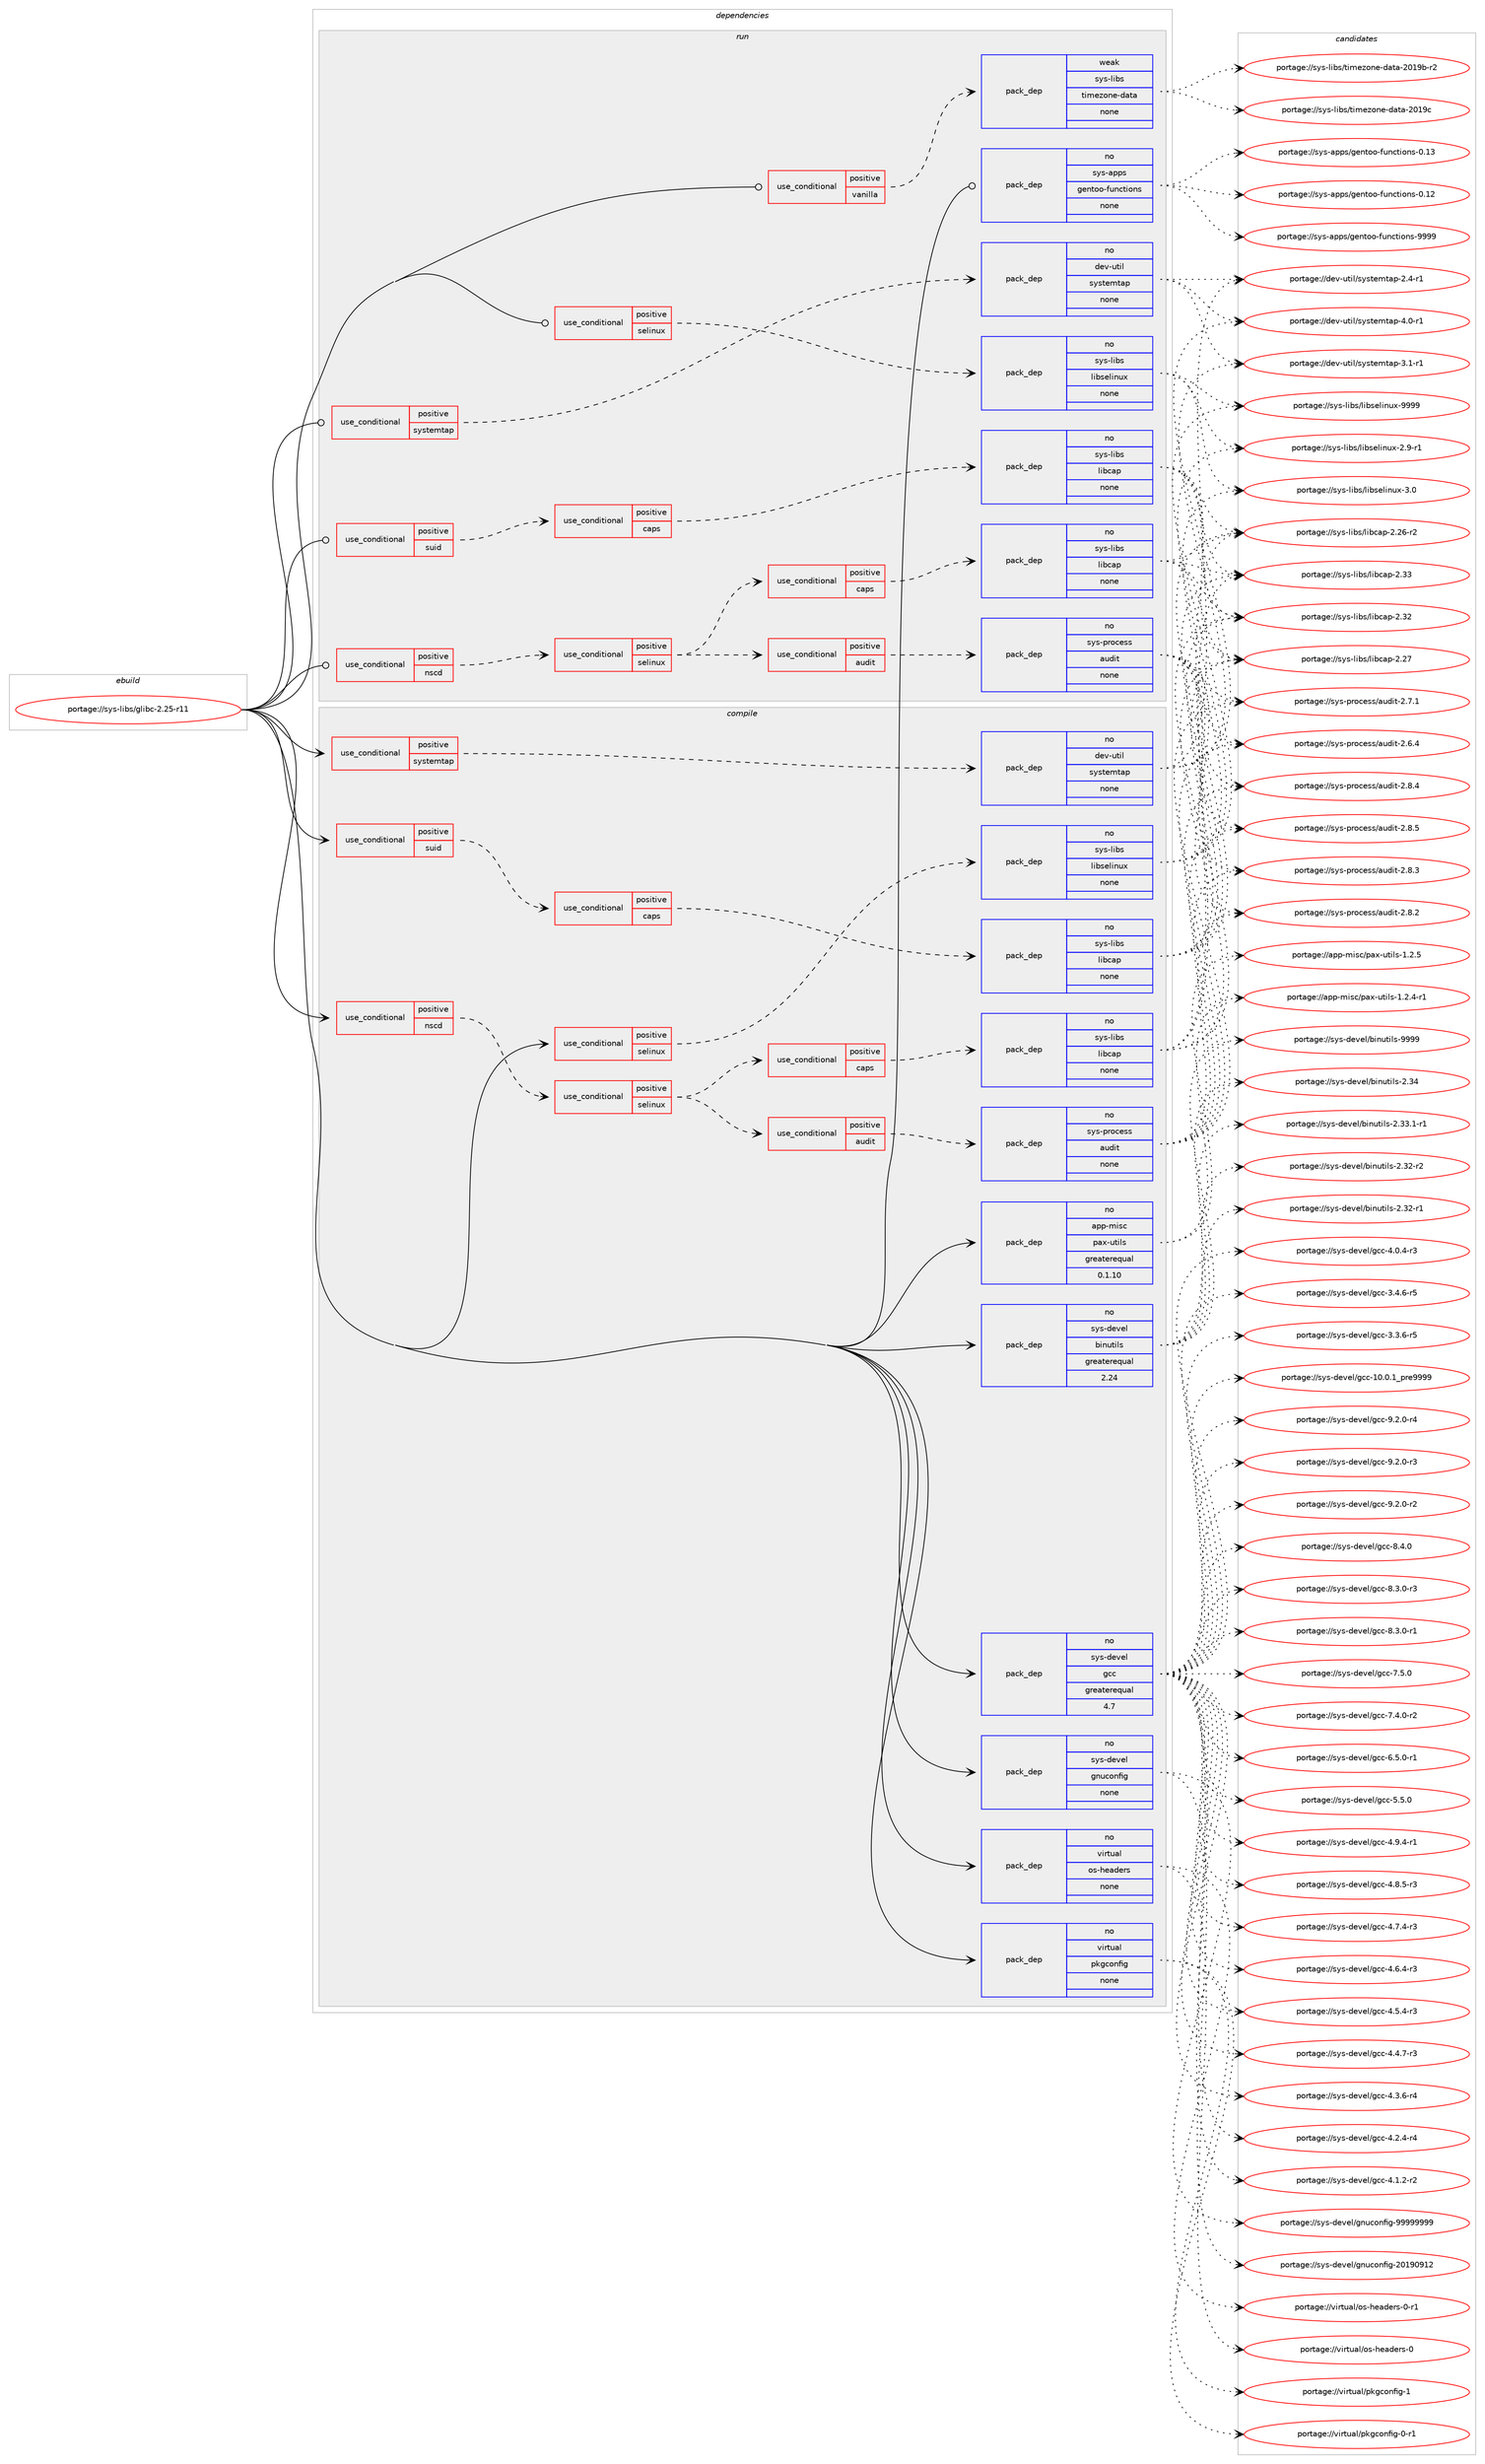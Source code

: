 digraph prolog {

# *************
# Graph options
# *************

newrank=true;
concentrate=true;
compound=true;
graph [rankdir=LR,fontname=Helvetica,fontsize=10,ranksep=1.5];#, ranksep=2.5, nodesep=0.2];
edge  [arrowhead=vee];
node  [fontname=Helvetica,fontsize=10];

# **********
# The ebuild
# **********

subgraph cluster_leftcol {
color=gray;
rank=same;
label=<<i>ebuild</i>>;
id [label="portage://sys-libs/glibc-2.25-r11", color=red, width=4, href="../sys-libs/glibc-2.25-r11.svg"];
}

# ****************
# The dependencies
# ****************

subgraph cluster_midcol {
color=gray;
label=<<i>dependencies</i>>;
subgraph cluster_compile {
fillcolor="#eeeeee";
style=filled;
label=<<i>compile</i>>;
subgraph cond3489 {
dependency22843 [label=<<TABLE BORDER="0" CELLBORDER="1" CELLSPACING="0" CELLPADDING="4"><TR><TD ROWSPAN="3" CELLPADDING="10">use_conditional</TD></TR><TR><TD>positive</TD></TR><TR><TD>nscd</TD></TR></TABLE>>, shape=none, color=red];
subgraph cond3490 {
dependency22844 [label=<<TABLE BORDER="0" CELLBORDER="1" CELLSPACING="0" CELLPADDING="4"><TR><TD ROWSPAN="3" CELLPADDING="10">use_conditional</TD></TR><TR><TD>positive</TD></TR><TR><TD>selinux</TD></TR></TABLE>>, shape=none, color=red];
subgraph cond3491 {
dependency22845 [label=<<TABLE BORDER="0" CELLBORDER="1" CELLSPACING="0" CELLPADDING="4"><TR><TD ROWSPAN="3" CELLPADDING="10">use_conditional</TD></TR><TR><TD>positive</TD></TR><TR><TD>audit</TD></TR></TABLE>>, shape=none, color=red];
subgraph pack18744 {
dependency22846 [label=<<TABLE BORDER="0" CELLBORDER="1" CELLSPACING="0" CELLPADDING="4" WIDTH="220"><TR><TD ROWSPAN="6" CELLPADDING="30">pack_dep</TD></TR><TR><TD WIDTH="110">no</TD></TR><TR><TD>sys-process</TD></TR><TR><TD>audit</TD></TR><TR><TD>none</TD></TR><TR><TD></TD></TR></TABLE>>, shape=none, color=blue];
}
dependency22845:e -> dependency22846:w [weight=20,style="dashed",arrowhead="vee"];
}
dependency22844:e -> dependency22845:w [weight=20,style="dashed",arrowhead="vee"];
subgraph cond3492 {
dependency22847 [label=<<TABLE BORDER="0" CELLBORDER="1" CELLSPACING="0" CELLPADDING="4"><TR><TD ROWSPAN="3" CELLPADDING="10">use_conditional</TD></TR><TR><TD>positive</TD></TR><TR><TD>caps</TD></TR></TABLE>>, shape=none, color=red];
subgraph pack18745 {
dependency22848 [label=<<TABLE BORDER="0" CELLBORDER="1" CELLSPACING="0" CELLPADDING="4" WIDTH="220"><TR><TD ROWSPAN="6" CELLPADDING="30">pack_dep</TD></TR><TR><TD WIDTH="110">no</TD></TR><TR><TD>sys-libs</TD></TR><TR><TD>libcap</TD></TR><TR><TD>none</TD></TR><TR><TD></TD></TR></TABLE>>, shape=none, color=blue];
}
dependency22847:e -> dependency22848:w [weight=20,style="dashed",arrowhead="vee"];
}
dependency22844:e -> dependency22847:w [weight=20,style="dashed",arrowhead="vee"];
}
dependency22843:e -> dependency22844:w [weight=20,style="dashed",arrowhead="vee"];
}
id:e -> dependency22843:w [weight=20,style="solid",arrowhead="vee"];
subgraph cond3493 {
dependency22849 [label=<<TABLE BORDER="0" CELLBORDER="1" CELLSPACING="0" CELLPADDING="4"><TR><TD ROWSPAN="3" CELLPADDING="10">use_conditional</TD></TR><TR><TD>positive</TD></TR><TR><TD>selinux</TD></TR></TABLE>>, shape=none, color=red];
subgraph pack18746 {
dependency22850 [label=<<TABLE BORDER="0" CELLBORDER="1" CELLSPACING="0" CELLPADDING="4" WIDTH="220"><TR><TD ROWSPAN="6" CELLPADDING="30">pack_dep</TD></TR><TR><TD WIDTH="110">no</TD></TR><TR><TD>sys-libs</TD></TR><TR><TD>libselinux</TD></TR><TR><TD>none</TD></TR><TR><TD></TD></TR></TABLE>>, shape=none, color=blue];
}
dependency22849:e -> dependency22850:w [weight=20,style="dashed",arrowhead="vee"];
}
id:e -> dependency22849:w [weight=20,style="solid",arrowhead="vee"];
subgraph cond3494 {
dependency22851 [label=<<TABLE BORDER="0" CELLBORDER="1" CELLSPACING="0" CELLPADDING="4"><TR><TD ROWSPAN="3" CELLPADDING="10">use_conditional</TD></TR><TR><TD>positive</TD></TR><TR><TD>suid</TD></TR></TABLE>>, shape=none, color=red];
subgraph cond3495 {
dependency22852 [label=<<TABLE BORDER="0" CELLBORDER="1" CELLSPACING="0" CELLPADDING="4"><TR><TD ROWSPAN="3" CELLPADDING="10">use_conditional</TD></TR><TR><TD>positive</TD></TR><TR><TD>caps</TD></TR></TABLE>>, shape=none, color=red];
subgraph pack18747 {
dependency22853 [label=<<TABLE BORDER="0" CELLBORDER="1" CELLSPACING="0" CELLPADDING="4" WIDTH="220"><TR><TD ROWSPAN="6" CELLPADDING="30">pack_dep</TD></TR><TR><TD WIDTH="110">no</TD></TR><TR><TD>sys-libs</TD></TR><TR><TD>libcap</TD></TR><TR><TD>none</TD></TR><TR><TD></TD></TR></TABLE>>, shape=none, color=blue];
}
dependency22852:e -> dependency22853:w [weight=20,style="dashed",arrowhead="vee"];
}
dependency22851:e -> dependency22852:w [weight=20,style="dashed",arrowhead="vee"];
}
id:e -> dependency22851:w [weight=20,style="solid",arrowhead="vee"];
subgraph cond3496 {
dependency22854 [label=<<TABLE BORDER="0" CELLBORDER="1" CELLSPACING="0" CELLPADDING="4"><TR><TD ROWSPAN="3" CELLPADDING="10">use_conditional</TD></TR><TR><TD>positive</TD></TR><TR><TD>systemtap</TD></TR></TABLE>>, shape=none, color=red];
subgraph pack18748 {
dependency22855 [label=<<TABLE BORDER="0" CELLBORDER="1" CELLSPACING="0" CELLPADDING="4" WIDTH="220"><TR><TD ROWSPAN="6" CELLPADDING="30">pack_dep</TD></TR><TR><TD WIDTH="110">no</TD></TR><TR><TD>dev-util</TD></TR><TR><TD>systemtap</TD></TR><TR><TD>none</TD></TR><TR><TD></TD></TR></TABLE>>, shape=none, color=blue];
}
dependency22854:e -> dependency22855:w [weight=20,style="dashed",arrowhead="vee"];
}
id:e -> dependency22854:w [weight=20,style="solid",arrowhead="vee"];
subgraph pack18749 {
dependency22856 [label=<<TABLE BORDER="0" CELLBORDER="1" CELLSPACING="0" CELLPADDING="4" WIDTH="220"><TR><TD ROWSPAN="6" CELLPADDING="30">pack_dep</TD></TR><TR><TD WIDTH="110">no</TD></TR><TR><TD>app-misc</TD></TR><TR><TD>pax-utils</TD></TR><TR><TD>greaterequal</TD></TR><TR><TD>0.1.10</TD></TR></TABLE>>, shape=none, color=blue];
}
id:e -> dependency22856:w [weight=20,style="solid",arrowhead="vee"];
subgraph pack18750 {
dependency22857 [label=<<TABLE BORDER="0" CELLBORDER="1" CELLSPACING="0" CELLPADDING="4" WIDTH="220"><TR><TD ROWSPAN="6" CELLPADDING="30">pack_dep</TD></TR><TR><TD WIDTH="110">no</TD></TR><TR><TD>sys-devel</TD></TR><TR><TD>binutils</TD></TR><TR><TD>greaterequal</TD></TR><TR><TD>2.24</TD></TR></TABLE>>, shape=none, color=blue];
}
id:e -> dependency22857:w [weight=20,style="solid",arrowhead="vee"];
subgraph pack18751 {
dependency22858 [label=<<TABLE BORDER="0" CELLBORDER="1" CELLSPACING="0" CELLPADDING="4" WIDTH="220"><TR><TD ROWSPAN="6" CELLPADDING="30">pack_dep</TD></TR><TR><TD WIDTH="110">no</TD></TR><TR><TD>sys-devel</TD></TR><TR><TD>gcc</TD></TR><TR><TD>greaterequal</TD></TR><TR><TD>4.7</TD></TR></TABLE>>, shape=none, color=blue];
}
id:e -> dependency22858:w [weight=20,style="solid",arrowhead="vee"];
subgraph pack18752 {
dependency22859 [label=<<TABLE BORDER="0" CELLBORDER="1" CELLSPACING="0" CELLPADDING="4" WIDTH="220"><TR><TD ROWSPAN="6" CELLPADDING="30">pack_dep</TD></TR><TR><TD WIDTH="110">no</TD></TR><TR><TD>sys-devel</TD></TR><TR><TD>gnuconfig</TD></TR><TR><TD>none</TD></TR><TR><TD></TD></TR></TABLE>>, shape=none, color=blue];
}
id:e -> dependency22859:w [weight=20,style="solid",arrowhead="vee"];
subgraph pack18753 {
dependency22860 [label=<<TABLE BORDER="0" CELLBORDER="1" CELLSPACING="0" CELLPADDING="4" WIDTH="220"><TR><TD ROWSPAN="6" CELLPADDING="30">pack_dep</TD></TR><TR><TD WIDTH="110">no</TD></TR><TR><TD>virtual</TD></TR><TR><TD>os-headers</TD></TR><TR><TD>none</TD></TR><TR><TD></TD></TR></TABLE>>, shape=none, color=blue];
}
id:e -> dependency22860:w [weight=20,style="solid",arrowhead="vee"];
subgraph pack18754 {
dependency22861 [label=<<TABLE BORDER="0" CELLBORDER="1" CELLSPACING="0" CELLPADDING="4" WIDTH="220"><TR><TD ROWSPAN="6" CELLPADDING="30">pack_dep</TD></TR><TR><TD WIDTH="110">no</TD></TR><TR><TD>virtual</TD></TR><TR><TD>pkgconfig</TD></TR><TR><TD>none</TD></TR><TR><TD></TD></TR></TABLE>>, shape=none, color=blue];
}
id:e -> dependency22861:w [weight=20,style="solid",arrowhead="vee"];
}
subgraph cluster_compileandrun {
fillcolor="#eeeeee";
style=filled;
label=<<i>compile and run</i>>;
}
subgraph cluster_run {
fillcolor="#eeeeee";
style=filled;
label=<<i>run</i>>;
subgraph cond3497 {
dependency22862 [label=<<TABLE BORDER="0" CELLBORDER="1" CELLSPACING="0" CELLPADDING="4"><TR><TD ROWSPAN="3" CELLPADDING="10">use_conditional</TD></TR><TR><TD>positive</TD></TR><TR><TD>nscd</TD></TR></TABLE>>, shape=none, color=red];
subgraph cond3498 {
dependency22863 [label=<<TABLE BORDER="0" CELLBORDER="1" CELLSPACING="0" CELLPADDING="4"><TR><TD ROWSPAN="3" CELLPADDING="10">use_conditional</TD></TR><TR><TD>positive</TD></TR><TR><TD>selinux</TD></TR></TABLE>>, shape=none, color=red];
subgraph cond3499 {
dependency22864 [label=<<TABLE BORDER="0" CELLBORDER="1" CELLSPACING="0" CELLPADDING="4"><TR><TD ROWSPAN="3" CELLPADDING="10">use_conditional</TD></TR><TR><TD>positive</TD></TR><TR><TD>audit</TD></TR></TABLE>>, shape=none, color=red];
subgraph pack18755 {
dependency22865 [label=<<TABLE BORDER="0" CELLBORDER="1" CELLSPACING="0" CELLPADDING="4" WIDTH="220"><TR><TD ROWSPAN="6" CELLPADDING="30">pack_dep</TD></TR><TR><TD WIDTH="110">no</TD></TR><TR><TD>sys-process</TD></TR><TR><TD>audit</TD></TR><TR><TD>none</TD></TR><TR><TD></TD></TR></TABLE>>, shape=none, color=blue];
}
dependency22864:e -> dependency22865:w [weight=20,style="dashed",arrowhead="vee"];
}
dependency22863:e -> dependency22864:w [weight=20,style="dashed",arrowhead="vee"];
subgraph cond3500 {
dependency22866 [label=<<TABLE BORDER="0" CELLBORDER="1" CELLSPACING="0" CELLPADDING="4"><TR><TD ROWSPAN="3" CELLPADDING="10">use_conditional</TD></TR><TR><TD>positive</TD></TR><TR><TD>caps</TD></TR></TABLE>>, shape=none, color=red];
subgraph pack18756 {
dependency22867 [label=<<TABLE BORDER="0" CELLBORDER="1" CELLSPACING="0" CELLPADDING="4" WIDTH="220"><TR><TD ROWSPAN="6" CELLPADDING="30">pack_dep</TD></TR><TR><TD WIDTH="110">no</TD></TR><TR><TD>sys-libs</TD></TR><TR><TD>libcap</TD></TR><TR><TD>none</TD></TR><TR><TD></TD></TR></TABLE>>, shape=none, color=blue];
}
dependency22866:e -> dependency22867:w [weight=20,style="dashed",arrowhead="vee"];
}
dependency22863:e -> dependency22866:w [weight=20,style="dashed",arrowhead="vee"];
}
dependency22862:e -> dependency22863:w [weight=20,style="dashed",arrowhead="vee"];
}
id:e -> dependency22862:w [weight=20,style="solid",arrowhead="odot"];
subgraph cond3501 {
dependency22868 [label=<<TABLE BORDER="0" CELLBORDER="1" CELLSPACING="0" CELLPADDING="4"><TR><TD ROWSPAN="3" CELLPADDING="10">use_conditional</TD></TR><TR><TD>positive</TD></TR><TR><TD>selinux</TD></TR></TABLE>>, shape=none, color=red];
subgraph pack18757 {
dependency22869 [label=<<TABLE BORDER="0" CELLBORDER="1" CELLSPACING="0" CELLPADDING="4" WIDTH="220"><TR><TD ROWSPAN="6" CELLPADDING="30">pack_dep</TD></TR><TR><TD WIDTH="110">no</TD></TR><TR><TD>sys-libs</TD></TR><TR><TD>libselinux</TD></TR><TR><TD>none</TD></TR><TR><TD></TD></TR></TABLE>>, shape=none, color=blue];
}
dependency22868:e -> dependency22869:w [weight=20,style="dashed",arrowhead="vee"];
}
id:e -> dependency22868:w [weight=20,style="solid",arrowhead="odot"];
subgraph cond3502 {
dependency22870 [label=<<TABLE BORDER="0" CELLBORDER="1" CELLSPACING="0" CELLPADDING="4"><TR><TD ROWSPAN="3" CELLPADDING="10">use_conditional</TD></TR><TR><TD>positive</TD></TR><TR><TD>suid</TD></TR></TABLE>>, shape=none, color=red];
subgraph cond3503 {
dependency22871 [label=<<TABLE BORDER="0" CELLBORDER="1" CELLSPACING="0" CELLPADDING="4"><TR><TD ROWSPAN="3" CELLPADDING="10">use_conditional</TD></TR><TR><TD>positive</TD></TR><TR><TD>caps</TD></TR></TABLE>>, shape=none, color=red];
subgraph pack18758 {
dependency22872 [label=<<TABLE BORDER="0" CELLBORDER="1" CELLSPACING="0" CELLPADDING="4" WIDTH="220"><TR><TD ROWSPAN="6" CELLPADDING="30">pack_dep</TD></TR><TR><TD WIDTH="110">no</TD></TR><TR><TD>sys-libs</TD></TR><TR><TD>libcap</TD></TR><TR><TD>none</TD></TR><TR><TD></TD></TR></TABLE>>, shape=none, color=blue];
}
dependency22871:e -> dependency22872:w [weight=20,style="dashed",arrowhead="vee"];
}
dependency22870:e -> dependency22871:w [weight=20,style="dashed",arrowhead="vee"];
}
id:e -> dependency22870:w [weight=20,style="solid",arrowhead="odot"];
subgraph cond3504 {
dependency22873 [label=<<TABLE BORDER="0" CELLBORDER="1" CELLSPACING="0" CELLPADDING="4"><TR><TD ROWSPAN="3" CELLPADDING="10">use_conditional</TD></TR><TR><TD>positive</TD></TR><TR><TD>systemtap</TD></TR></TABLE>>, shape=none, color=red];
subgraph pack18759 {
dependency22874 [label=<<TABLE BORDER="0" CELLBORDER="1" CELLSPACING="0" CELLPADDING="4" WIDTH="220"><TR><TD ROWSPAN="6" CELLPADDING="30">pack_dep</TD></TR><TR><TD WIDTH="110">no</TD></TR><TR><TD>dev-util</TD></TR><TR><TD>systemtap</TD></TR><TR><TD>none</TD></TR><TR><TD></TD></TR></TABLE>>, shape=none, color=blue];
}
dependency22873:e -> dependency22874:w [weight=20,style="dashed",arrowhead="vee"];
}
id:e -> dependency22873:w [weight=20,style="solid",arrowhead="odot"];
subgraph cond3505 {
dependency22875 [label=<<TABLE BORDER="0" CELLBORDER="1" CELLSPACING="0" CELLPADDING="4"><TR><TD ROWSPAN="3" CELLPADDING="10">use_conditional</TD></TR><TR><TD>positive</TD></TR><TR><TD>vanilla</TD></TR></TABLE>>, shape=none, color=red];
subgraph pack18760 {
dependency22876 [label=<<TABLE BORDER="0" CELLBORDER="1" CELLSPACING="0" CELLPADDING="4" WIDTH="220"><TR><TD ROWSPAN="6" CELLPADDING="30">pack_dep</TD></TR><TR><TD WIDTH="110">weak</TD></TR><TR><TD>sys-libs</TD></TR><TR><TD>timezone-data</TD></TR><TR><TD>none</TD></TR><TR><TD></TD></TR></TABLE>>, shape=none, color=blue];
}
dependency22875:e -> dependency22876:w [weight=20,style="dashed",arrowhead="vee"];
}
id:e -> dependency22875:w [weight=20,style="solid",arrowhead="odot"];
subgraph pack18761 {
dependency22877 [label=<<TABLE BORDER="0" CELLBORDER="1" CELLSPACING="0" CELLPADDING="4" WIDTH="220"><TR><TD ROWSPAN="6" CELLPADDING="30">pack_dep</TD></TR><TR><TD WIDTH="110">no</TD></TR><TR><TD>sys-apps</TD></TR><TR><TD>gentoo-functions</TD></TR><TR><TD>none</TD></TR><TR><TD></TD></TR></TABLE>>, shape=none, color=blue];
}
id:e -> dependency22877:w [weight=20,style="solid",arrowhead="odot"];
}
}

# **************
# The candidates
# **************

subgraph cluster_choices {
rank=same;
color=gray;
label=<<i>candidates</i>>;

subgraph choice18744 {
color=black;
nodesep=1;
choice11512111545112114111991011151154797117100105116455046564653 [label="portage://sys-process/audit-2.8.5", color=red, width=4,href="../sys-process/audit-2.8.5.svg"];
choice11512111545112114111991011151154797117100105116455046564652 [label="portage://sys-process/audit-2.8.4", color=red, width=4,href="../sys-process/audit-2.8.4.svg"];
choice11512111545112114111991011151154797117100105116455046564651 [label="portage://sys-process/audit-2.8.3", color=red, width=4,href="../sys-process/audit-2.8.3.svg"];
choice11512111545112114111991011151154797117100105116455046564650 [label="portage://sys-process/audit-2.8.2", color=red, width=4,href="../sys-process/audit-2.8.2.svg"];
choice11512111545112114111991011151154797117100105116455046554649 [label="portage://sys-process/audit-2.7.1", color=red, width=4,href="../sys-process/audit-2.7.1.svg"];
choice11512111545112114111991011151154797117100105116455046544652 [label="portage://sys-process/audit-2.6.4", color=red, width=4,href="../sys-process/audit-2.6.4.svg"];
dependency22846:e -> choice11512111545112114111991011151154797117100105116455046564653:w [style=dotted,weight="100"];
dependency22846:e -> choice11512111545112114111991011151154797117100105116455046564652:w [style=dotted,weight="100"];
dependency22846:e -> choice11512111545112114111991011151154797117100105116455046564651:w [style=dotted,weight="100"];
dependency22846:e -> choice11512111545112114111991011151154797117100105116455046564650:w [style=dotted,weight="100"];
dependency22846:e -> choice11512111545112114111991011151154797117100105116455046554649:w [style=dotted,weight="100"];
dependency22846:e -> choice11512111545112114111991011151154797117100105116455046544652:w [style=dotted,weight="100"];
}
subgraph choice18745 {
color=black;
nodesep=1;
choice1151211154510810598115471081059899971124550465151 [label="portage://sys-libs/libcap-2.33", color=red, width=4,href="../sys-libs/libcap-2.33.svg"];
choice1151211154510810598115471081059899971124550465150 [label="portage://sys-libs/libcap-2.32", color=red, width=4,href="../sys-libs/libcap-2.32.svg"];
choice1151211154510810598115471081059899971124550465055 [label="portage://sys-libs/libcap-2.27", color=red, width=4,href="../sys-libs/libcap-2.27.svg"];
choice11512111545108105981154710810598999711245504650544511450 [label="portage://sys-libs/libcap-2.26-r2", color=red, width=4,href="../sys-libs/libcap-2.26-r2.svg"];
dependency22848:e -> choice1151211154510810598115471081059899971124550465151:w [style=dotted,weight="100"];
dependency22848:e -> choice1151211154510810598115471081059899971124550465150:w [style=dotted,weight="100"];
dependency22848:e -> choice1151211154510810598115471081059899971124550465055:w [style=dotted,weight="100"];
dependency22848:e -> choice11512111545108105981154710810598999711245504650544511450:w [style=dotted,weight="100"];
}
subgraph choice18746 {
color=black;
nodesep=1;
choice115121115451081059811547108105981151011081051101171204557575757 [label="portage://sys-libs/libselinux-9999", color=red, width=4,href="../sys-libs/libselinux-9999.svg"];
choice1151211154510810598115471081059811510110810511011712045514648 [label="portage://sys-libs/libselinux-3.0", color=red, width=4,href="../sys-libs/libselinux-3.0.svg"];
choice11512111545108105981154710810598115101108105110117120455046574511449 [label="portage://sys-libs/libselinux-2.9-r1", color=red, width=4,href="../sys-libs/libselinux-2.9-r1.svg"];
dependency22850:e -> choice115121115451081059811547108105981151011081051101171204557575757:w [style=dotted,weight="100"];
dependency22850:e -> choice1151211154510810598115471081059811510110810511011712045514648:w [style=dotted,weight="100"];
dependency22850:e -> choice11512111545108105981154710810598115101108105110117120455046574511449:w [style=dotted,weight="100"];
}
subgraph choice18747 {
color=black;
nodesep=1;
choice1151211154510810598115471081059899971124550465151 [label="portage://sys-libs/libcap-2.33", color=red, width=4,href="../sys-libs/libcap-2.33.svg"];
choice1151211154510810598115471081059899971124550465150 [label="portage://sys-libs/libcap-2.32", color=red, width=4,href="../sys-libs/libcap-2.32.svg"];
choice1151211154510810598115471081059899971124550465055 [label="portage://sys-libs/libcap-2.27", color=red, width=4,href="../sys-libs/libcap-2.27.svg"];
choice11512111545108105981154710810598999711245504650544511450 [label="portage://sys-libs/libcap-2.26-r2", color=red, width=4,href="../sys-libs/libcap-2.26-r2.svg"];
dependency22853:e -> choice1151211154510810598115471081059899971124550465151:w [style=dotted,weight="100"];
dependency22853:e -> choice1151211154510810598115471081059899971124550465150:w [style=dotted,weight="100"];
dependency22853:e -> choice1151211154510810598115471081059899971124550465055:w [style=dotted,weight="100"];
dependency22853:e -> choice11512111545108105981154710810598999711245504650544511450:w [style=dotted,weight="100"];
}
subgraph choice18748 {
color=black;
nodesep=1;
choice100101118451171161051084711512111511610110911697112455246484511449 [label="portage://dev-util/systemtap-4.0-r1", color=red, width=4,href="../dev-util/systemtap-4.0-r1.svg"];
choice100101118451171161051084711512111511610110911697112455146494511449 [label="portage://dev-util/systemtap-3.1-r1", color=red, width=4,href="../dev-util/systemtap-3.1-r1.svg"];
choice100101118451171161051084711512111511610110911697112455046524511449 [label="portage://dev-util/systemtap-2.4-r1", color=red, width=4,href="../dev-util/systemtap-2.4-r1.svg"];
dependency22855:e -> choice100101118451171161051084711512111511610110911697112455246484511449:w [style=dotted,weight="100"];
dependency22855:e -> choice100101118451171161051084711512111511610110911697112455146494511449:w [style=dotted,weight="100"];
dependency22855:e -> choice100101118451171161051084711512111511610110911697112455046524511449:w [style=dotted,weight="100"];
}
subgraph choice18749 {
color=black;
nodesep=1;
choice971121124510910511599471129712045117116105108115454946504653 [label="portage://app-misc/pax-utils-1.2.5", color=red, width=4,href="../app-misc/pax-utils-1.2.5.svg"];
choice9711211245109105115994711297120451171161051081154549465046524511449 [label="portage://app-misc/pax-utils-1.2.4-r1", color=red, width=4,href="../app-misc/pax-utils-1.2.4-r1.svg"];
dependency22856:e -> choice971121124510910511599471129712045117116105108115454946504653:w [style=dotted,weight="100"];
dependency22856:e -> choice9711211245109105115994711297120451171161051081154549465046524511449:w [style=dotted,weight="100"];
}
subgraph choice18750 {
color=black;
nodesep=1;
choice1151211154510010111810110847981051101171161051081154557575757 [label="portage://sys-devel/binutils-9999", color=red, width=4,href="../sys-devel/binutils-9999.svg"];
choice1151211154510010111810110847981051101171161051081154550465152 [label="portage://sys-devel/binutils-2.34", color=red, width=4,href="../sys-devel/binutils-2.34.svg"];
choice115121115451001011181011084798105110117116105108115455046515146494511449 [label="portage://sys-devel/binutils-2.33.1-r1", color=red, width=4,href="../sys-devel/binutils-2.33.1-r1.svg"];
choice11512111545100101118101108479810511011711610510811545504651504511450 [label="portage://sys-devel/binutils-2.32-r2", color=red, width=4,href="../sys-devel/binutils-2.32-r2.svg"];
choice11512111545100101118101108479810511011711610510811545504651504511449 [label="portage://sys-devel/binutils-2.32-r1", color=red, width=4,href="../sys-devel/binutils-2.32-r1.svg"];
dependency22857:e -> choice1151211154510010111810110847981051101171161051081154557575757:w [style=dotted,weight="100"];
dependency22857:e -> choice1151211154510010111810110847981051101171161051081154550465152:w [style=dotted,weight="100"];
dependency22857:e -> choice115121115451001011181011084798105110117116105108115455046515146494511449:w [style=dotted,weight="100"];
dependency22857:e -> choice11512111545100101118101108479810511011711610510811545504651504511450:w [style=dotted,weight="100"];
dependency22857:e -> choice11512111545100101118101108479810511011711610510811545504651504511449:w [style=dotted,weight="100"];
}
subgraph choice18751 {
color=black;
nodesep=1;
choice115121115451001011181011084710399994557465046484511452 [label="portage://sys-devel/gcc-9.2.0-r4", color=red, width=4,href="../sys-devel/gcc-9.2.0-r4.svg"];
choice115121115451001011181011084710399994557465046484511451 [label="portage://sys-devel/gcc-9.2.0-r3", color=red, width=4,href="../sys-devel/gcc-9.2.0-r3.svg"];
choice115121115451001011181011084710399994557465046484511450 [label="portage://sys-devel/gcc-9.2.0-r2", color=red, width=4,href="../sys-devel/gcc-9.2.0-r2.svg"];
choice11512111545100101118101108471039999455646524648 [label="portage://sys-devel/gcc-8.4.0", color=red, width=4,href="../sys-devel/gcc-8.4.0.svg"];
choice115121115451001011181011084710399994556465146484511451 [label="portage://sys-devel/gcc-8.3.0-r3", color=red, width=4,href="../sys-devel/gcc-8.3.0-r3.svg"];
choice115121115451001011181011084710399994556465146484511449 [label="portage://sys-devel/gcc-8.3.0-r1", color=red, width=4,href="../sys-devel/gcc-8.3.0-r1.svg"];
choice11512111545100101118101108471039999455546534648 [label="portage://sys-devel/gcc-7.5.0", color=red, width=4,href="../sys-devel/gcc-7.5.0.svg"];
choice115121115451001011181011084710399994555465246484511450 [label="portage://sys-devel/gcc-7.4.0-r2", color=red, width=4,href="../sys-devel/gcc-7.4.0-r2.svg"];
choice115121115451001011181011084710399994554465346484511449 [label="portage://sys-devel/gcc-6.5.0-r1", color=red, width=4,href="../sys-devel/gcc-6.5.0-r1.svg"];
choice11512111545100101118101108471039999455346534648 [label="portage://sys-devel/gcc-5.5.0", color=red, width=4,href="../sys-devel/gcc-5.5.0.svg"];
choice115121115451001011181011084710399994552465746524511449 [label="portage://sys-devel/gcc-4.9.4-r1", color=red, width=4,href="../sys-devel/gcc-4.9.4-r1.svg"];
choice115121115451001011181011084710399994552465646534511451 [label="portage://sys-devel/gcc-4.8.5-r3", color=red, width=4,href="../sys-devel/gcc-4.8.5-r3.svg"];
choice115121115451001011181011084710399994552465546524511451 [label="portage://sys-devel/gcc-4.7.4-r3", color=red, width=4,href="../sys-devel/gcc-4.7.4-r3.svg"];
choice115121115451001011181011084710399994552465446524511451 [label="portage://sys-devel/gcc-4.6.4-r3", color=red, width=4,href="../sys-devel/gcc-4.6.4-r3.svg"];
choice115121115451001011181011084710399994552465346524511451 [label="portage://sys-devel/gcc-4.5.4-r3", color=red, width=4,href="../sys-devel/gcc-4.5.4-r3.svg"];
choice115121115451001011181011084710399994552465246554511451 [label="portage://sys-devel/gcc-4.4.7-r3", color=red, width=4,href="../sys-devel/gcc-4.4.7-r3.svg"];
choice115121115451001011181011084710399994552465146544511452 [label="portage://sys-devel/gcc-4.3.6-r4", color=red, width=4,href="../sys-devel/gcc-4.3.6-r4.svg"];
choice115121115451001011181011084710399994552465046524511452 [label="portage://sys-devel/gcc-4.2.4-r4", color=red, width=4,href="../sys-devel/gcc-4.2.4-r4.svg"];
choice115121115451001011181011084710399994552464946504511450 [label="portage://sys-devel/gcc-4.1.2-r2", color=red, width=4,href="../sys-devel/gcc-4.1.2-r2.svg"];
choice115121115451001011181011084710399994552464846524511451 [label="portage://sys-devel/gcc-4.0.4-r3", color=red, width=4,href="../sys-devel/gcc-4.0.4-r3.svg"];
choice115121115451001011181011084710399994551465246544511453 [label="portage://sys-devel/gcc-3.4.6-r5", color=red, width=4,href="../sys-devel/gcc-3.4.6-r5.svg"];
choice115121115451001011181011084710399994551465146544511453 [label="portage://sys-devel/gcc-3.3.6-r5", color=red, width=4,href="../sys-devel/gcc-3.3.6-r5.svg"];
choice11512111545100101118101108471039999454948464846499511211410157575757 [label="portage://sys-devel/gcc-10.0.1_pre9999", color=red, width=4,href="../sys-devel/gcc-10.0.1_pre9999.svg"];
dependency22858:e -> choice115121115451001011181011084710399994557465046484511452:w [style=dotted,weight="100"];
dependency22858:e -> choice115121115451001011181011084710399994557465046484511451:w [style=dotted,weight="100"];
dependency22858:e -> choice115121115451001011181011084710399994557465046484511450:w [style=dotted,weight="100"];
dependency22858:e -> choice11512111545100101118101108471039999455646524648:w [style=dotted,weight="100"];
dependency22858:e -> choice115121115451001011181011084710399994556465146484511451:w [style=dotted,weight="100"];
dependency22858:e -> choice115121115451001011181011084710399994556465146484511449:w [style=dotted,weight="100"];
dependency22858:e -> choice11512111545100101118101108471039999455546534648:w [style=dotted,weight="100"];
dependency22858:e -> choice115121115451001011181011084710399994555465246484511450:w [style=dotted,weight="100"];
dependency22858:e -> choice115121115451001011181011084710399994554465346484511449:w [style=dotted,weight="100"];
dependency22858:e -> choice11512111545100101118101108471039999455346534648:w [style=dotted,weight="100"];
dependency22858:e -> choice115121115451001011181011084710399994552465746524511449:w [style=dotted,weight="100"];
dependency22858:e -> choice115121115451001011181011084710399994552465646534511451:w [style=dotted,weight="100"];
dependency22858:e -> choice115121115451001011181011084710399994552465546524511451:w [style=dotted,weight="100"];
dependency22858:e -> choice115121115451001011181011084710399994552465446524511451:w [style=dotted,weight="100"];
dependency22858:e -> choice115121115451001011181011084710399994552465346524511451:w [style=dotted,weight="100"];
dependency22858:e -> choice115121115451001011181011084710399994552465246554511451:w [style=dotted,weight="100"];
dependency22858:e -> choice115121115451001011181011084710399994552465146544511452:w [style=dotted,weight="100"];
dependency22858:e -> choice115121115451001011181011084710399994552465046524511452:w [style=dotted,weight="100"];
dependency22858:e -> choice115121115451001011181011084710399994552464946504511450:w [style=dotted,weight="100"];
dependency22858:e -> choice115121115451001011181011084710399994552464846524511451:w [style=dotted,weight="100"];
dependency22858:e -> choice115121115451001011181011084710399994551465246544511453:w [style=dotted,weight="100"];
dependency22858:e -> choice115121115451001011181011084710399994551465146544511453:w [style=dotted,weight="100"];
dependency22858:e -> choice11512111545100101118101108471039999454948464846499511211410157575757:w [style=dotted,weight="100"];
}
subgraph choice18752 {
color=black;
nodesep=1;
choice115121115451001011181011084710311011799111110102105103455757575757575757 [label="portage://sys-devel/gnuconfig-99999999", color=red, width=4,href="../sys-devel/gnuconfig-99999999.svg"];
choice115121115451001011181011084710311011799111110102105103455048495748574950 [label="portage://sys-devel/gnuconfig-20190912", color=red, width=4,href="../sys-devel/gnuconfig-20190912.svg"];
dependency22859:e -> choice115121115451001011181011084710311011799111110102105103455757575757575757:w [style=dotted,weight="100"];
dependency22859:e -> choice115121115451001011181011084710311011799111110102105103455048495748574950:w [style=dotted,weight="100"];
}
subgraph choice18753 {
color=black;
nodesep=1;
choice1181051141161179710847111115451041019710010111411545484511449 [label="portage://virtual/os-headers-0-r1", color=red, width=4,href="../virtual/os-headers-0-r1.svg"];
choice118105114116117971084711111545104101971001011141154548 [label="portage://virtual/os-headers-0", color=red, width=4,href="../virtual/os-headers-0.svg"];
dependency22860:e -> choice1181051141161179710847111115451041019710010111411545484511449:w [style=dotted,weight="100"];
dependency22860:e -> choice118105114116117971084711111545104101971001011141154548:w [style=dotted,weight="100"];
}
subgraph choice18754 {
color=black;
nodesep=1;
choice1181051141161179710847112107103991111101021051034549 [label="portage://virtual/pkgconfig-1", color=red, width=4,href="../virtual/pkgconfig-1.svg"];
choice11810511411611797108471121071039911111010210510345484511449 [label="portage://virtual/pkgconfig-0-r1", color=red, width=4,href="../virtual/pkgconfig-0-r1.svg"];
dependency22861:e -> choice1181051141161179710847112107103991111101021051034549:w [style=dotted,weight="100"];
dependency22861:e -> choice11810511411611797108471121071039911111010210510345484511449:w [style=dotted,weight="100"];
}
subgraph choice18755 {
color=black;
nodesep=1;
choice11512111545112114111991011151154797117100105116455046564653 [label="portage://sys-process/audit-2.8.5", color=red, width=4,href="../sys-process/audit-2.8.5.svg"];
choice11512111545112114111991011151154797117100105116455046564652 [label="portage://sys-process/audit-2.8.4", color=red, width=4,href="../sys-process/audit-2.8.4.svg"];
choice11512111545112114111991011151154797117100105116455046564651 [label="portage://sys-process/audit-2.8.3", color=red, width=4,href="../sys-process/audit-2.8.3.svg"];
choice11512111545112114111991011151154797117100105116455046564650 [label="portage://sys-process/audit-2.8.2", color=red, width=4,href="../sys-process/audit-2.8.2.svg"];
choice11512111545112114111991011151154797117100105116455046554649 [label="portage://sys-process/audit-2.7.1", color=red, width=4,href="../sys-process/audit-2.7.1.svg"];
choice11512111545112114111991011151154797117100105116455046544652 [label="portage://sys-process/audit-2.6.4", color=red, width=4,href="../sys-process/audit-2.6.4.svg"];
dependency22865:e -> choice11512111545112114111991011151154797117100105116455046564653:w [style=dotted,weight="100"];
dependency22865:e -> choice11512111545112114111991011151154797117100105116455046564652:w [style=dotted,weight="100"];
dependency22865:e -> choice11512111545112114111991011151154797117100105116455046564651:w [style=dotted,weight="100"];
dependency22865:e -> choice11512111545112114111991011151154797117100105116455046564650:w [style=dotted,weight="100"];
dependency22865:e -> choice11512111545112114111991011151154797117100105116455046554649:w [style=dotted,weight="100"];
dependency22865:e -> choice11512111545112114111991011151154797117100105116455046544652:w [style=dotted,weight="100"];
}
subgraph choice18756 {
color=black;
nodesep=1;
choice1151211154510810598115471081059899971124550465151 [label="portage://sys-libs/libcap-2.33", color=red, width=4,href="../sys-libs/libcap-2.33.svg"];
choice1151211154510810598115471081059899971124550465150 [label="portage://sys-libs/libcap-2.32", color=red, width=4,href="../sys-libs/libcap-2.32.svg"];
choice1151211154510810598115471081059899971124550465055 [label="portage://sys-libs/libcap-2.27", color=red, width=4,href="../sys-libs/libcap-2.27.svg"];
choice11512111545108105981154710810598999711245504650544511450 [label="portage://sys-libs/libcap-2.26-r2", color=red, width=4,href="../sys-libs/libcap-2.26-r2.svg"];
dependency22867:e -> choice1151211154510810598115471081059899971124550465151:w [style=dotted,weight="100"];
dependency22867:e -> choice1151211154510810598115471081059899971124550465150:w [style=dotted,weight="100"];
dependency22867:e -> choice1151211154510810598115471081059899971124550465055:w [style=dotted,weight="100"];
dependency22867:e -> choice11512111545108105981154710810598999711245504650544511450:w [style=dotted,weight="100"];
}
subgraph choice18757 {
color=black;
nodesep=1;
choice115121115451081059811547108105981151011081051101171204557575757 [label="portage://sys-libs/libselinux-9999", color=red, width=4,href="../sys-libs/libselinux-9999.svg"];
choice1151211154510810598115471081059811510110810511011712045514648 [label="portage://sys-libs/libselinux-3.0", color=red, width=4,href="../sys-libs/libselinux-3.0.svg"];
choice11512111545108105981154710810598115101108105110117120455046574511449 [label="portage://sys-libs/libselinux-2.9-r1", color=red, width=4,href="../sys-libs/libselinux-2.9-r1.svg"];
dependency22869:e -> choice115121115451081059811547108105981151011081051101171204557575757:w [style=dotted,weight="100"];
dependency22869:e -> choice1151211154510810598115471081059811510110810511011712045514648:w [style=dotted,weight="100"];
dependency22869:e -> choice11512111545108105981154710810598115101108105110117120455046574511449:w [style=dotted,weight="100"];
}
subgraph choice18758 {
color=black;
nodesep=1;
choice1151211154510810598115471081059899971124550465151 [label="portage://sys-libs/libcap-2.33", color=red, width=4,href="../sys-libs/libcap-2.33.svg"];
choice1151211154510810598115471081059899971124550465150 [label="portage://sys-libs/libcap-2.32", color=red, width=4,href="../sys-libs/libcap-2.32.svg"];
choice1151211154510810598115471081059899971124550465055 [label="portage://sys-libs/libcap-2.27", color=red, width=4,href="../sys-libs/libcap-2.27.svg"];
choice11512111545108105981154710810598999711245504650544511450 [label="portage://sys-libs/libcap-2.26-r2", color=red, width=4,href="../sys-libs/libcap-2.26-r2.svg"];
dependency22872:e -> choice1151211154510810598115471081059899971124550465151:w [style=dotted,weight="100"];
dependency22872:e -> choice1151211154510810598115471081059899971124550465150:w [style=dotted,weight="100"];
dependency22872:e -> choice1151211154510810598115471081059899971124550465055:w [style=dotted,weight="100"];
dependency22872:e -> choice11512111545108105981154710810598999711245504650544511450:w [style=dotted,weight="100"];
}
subgraph choice18759 {
color=black;
nodesep=1;
choice100101118451171161051084711512111511610110911697112455246484511449 [label="portage://dev-util/systemtap-4.0-r1", color=red, width=4,href="../dev-util/systemtap-4.0-r1.svg"];
choice100101118451171161051084711512111511610110911697112455146494511449 [label="portage://dev-util/systemtap-3.1-r1", color=red, width=4,href="../dev-util/systemtap-3.1-r1.svg"];
choice100101118451171161051084711512111511610110911697112455046524511449 [label="portage://dev-util/systemtap-2.4-r1", color=red, width=4,href="../dev-util/systemtap-2.4-r1.svg"];
dependency22874:e -> choice100101118451171161051084711512111511610110911697112455246484511449:w [style=dotted,weight="100"];
dependency22874:e -> choice100101118451171161051084711512111511610110911697112455146494511449:w [style=dotted,weight="100"];
dependency22874:e -> choice100101118451171161051084711512111511610110911697112455046524511449:w [style=dotted,weight="100"];
}
subgraph choice18760 {
color=black;
nodesep=1;
choice115121115451081059811547116105109101122111110101451009711697455048495799 [label="portage://sys-libs/timezone-data-2019c", color=red, width=4,href="../sys-libs/timezone-data-2019c.svg"];
choice1151211154510810598115471161051091011221111101014510097116974550484957984511450 [label="portage://sys-libs/timezone-data-2019b-r2", color=red, width=4,href="../sys-libs/timezone-data-2019b-r2.svg"];
dependency22876:e -> choice115121115451081059811547116105109101122111110101451009711697455048495799:w [style=dotted,weight="100"];
dependency22876:e -> choice1151211154510810598115471161051091011221111101014510097116974550484957984511450:w [style=dotted,weight="100"];
}
subgraph choice18761 {
color=black;
nodesep=1;
choice11512111545971121121154710310111011611111145102117110991161051111101154557575757 [label="portage://sys-apps/gentoo-functions-9999", color=red, width=4,href="../sys-apps/gentoo-functions-9999.svg"];
choice11512111545971121121154710310111011611111145102117110991161051111101154548464951 [label="portage://sys-apps/gentoo-functions-0.13", color=red, width=4,href="../sys-apps/gentoo-functions-0.13.svg"];
choice11512111545971121121154710310111011611111145102117110991161051111101154548464950 [label="portage://sys-apps/gentoo-functions-0.12", color=red, width=4,href="../sys-apps/gentoo-functions-0.12.svg"];
dependency22877:e -> choice11512111545971121121154710310111011611111145102117110991161051111101154557575757:w [style=dotted,weight="100"];
dependency22877:e -> choice11512111545971121121154710310111011611111145102117110991161051111101154548464951:w [style=dotted,weight="100"];
dependency22877:e -> choice11512111545971121121154710310111011611111145102117110991161051111101154548464950:w [style=dotted,weight="100"];
}
}

}
